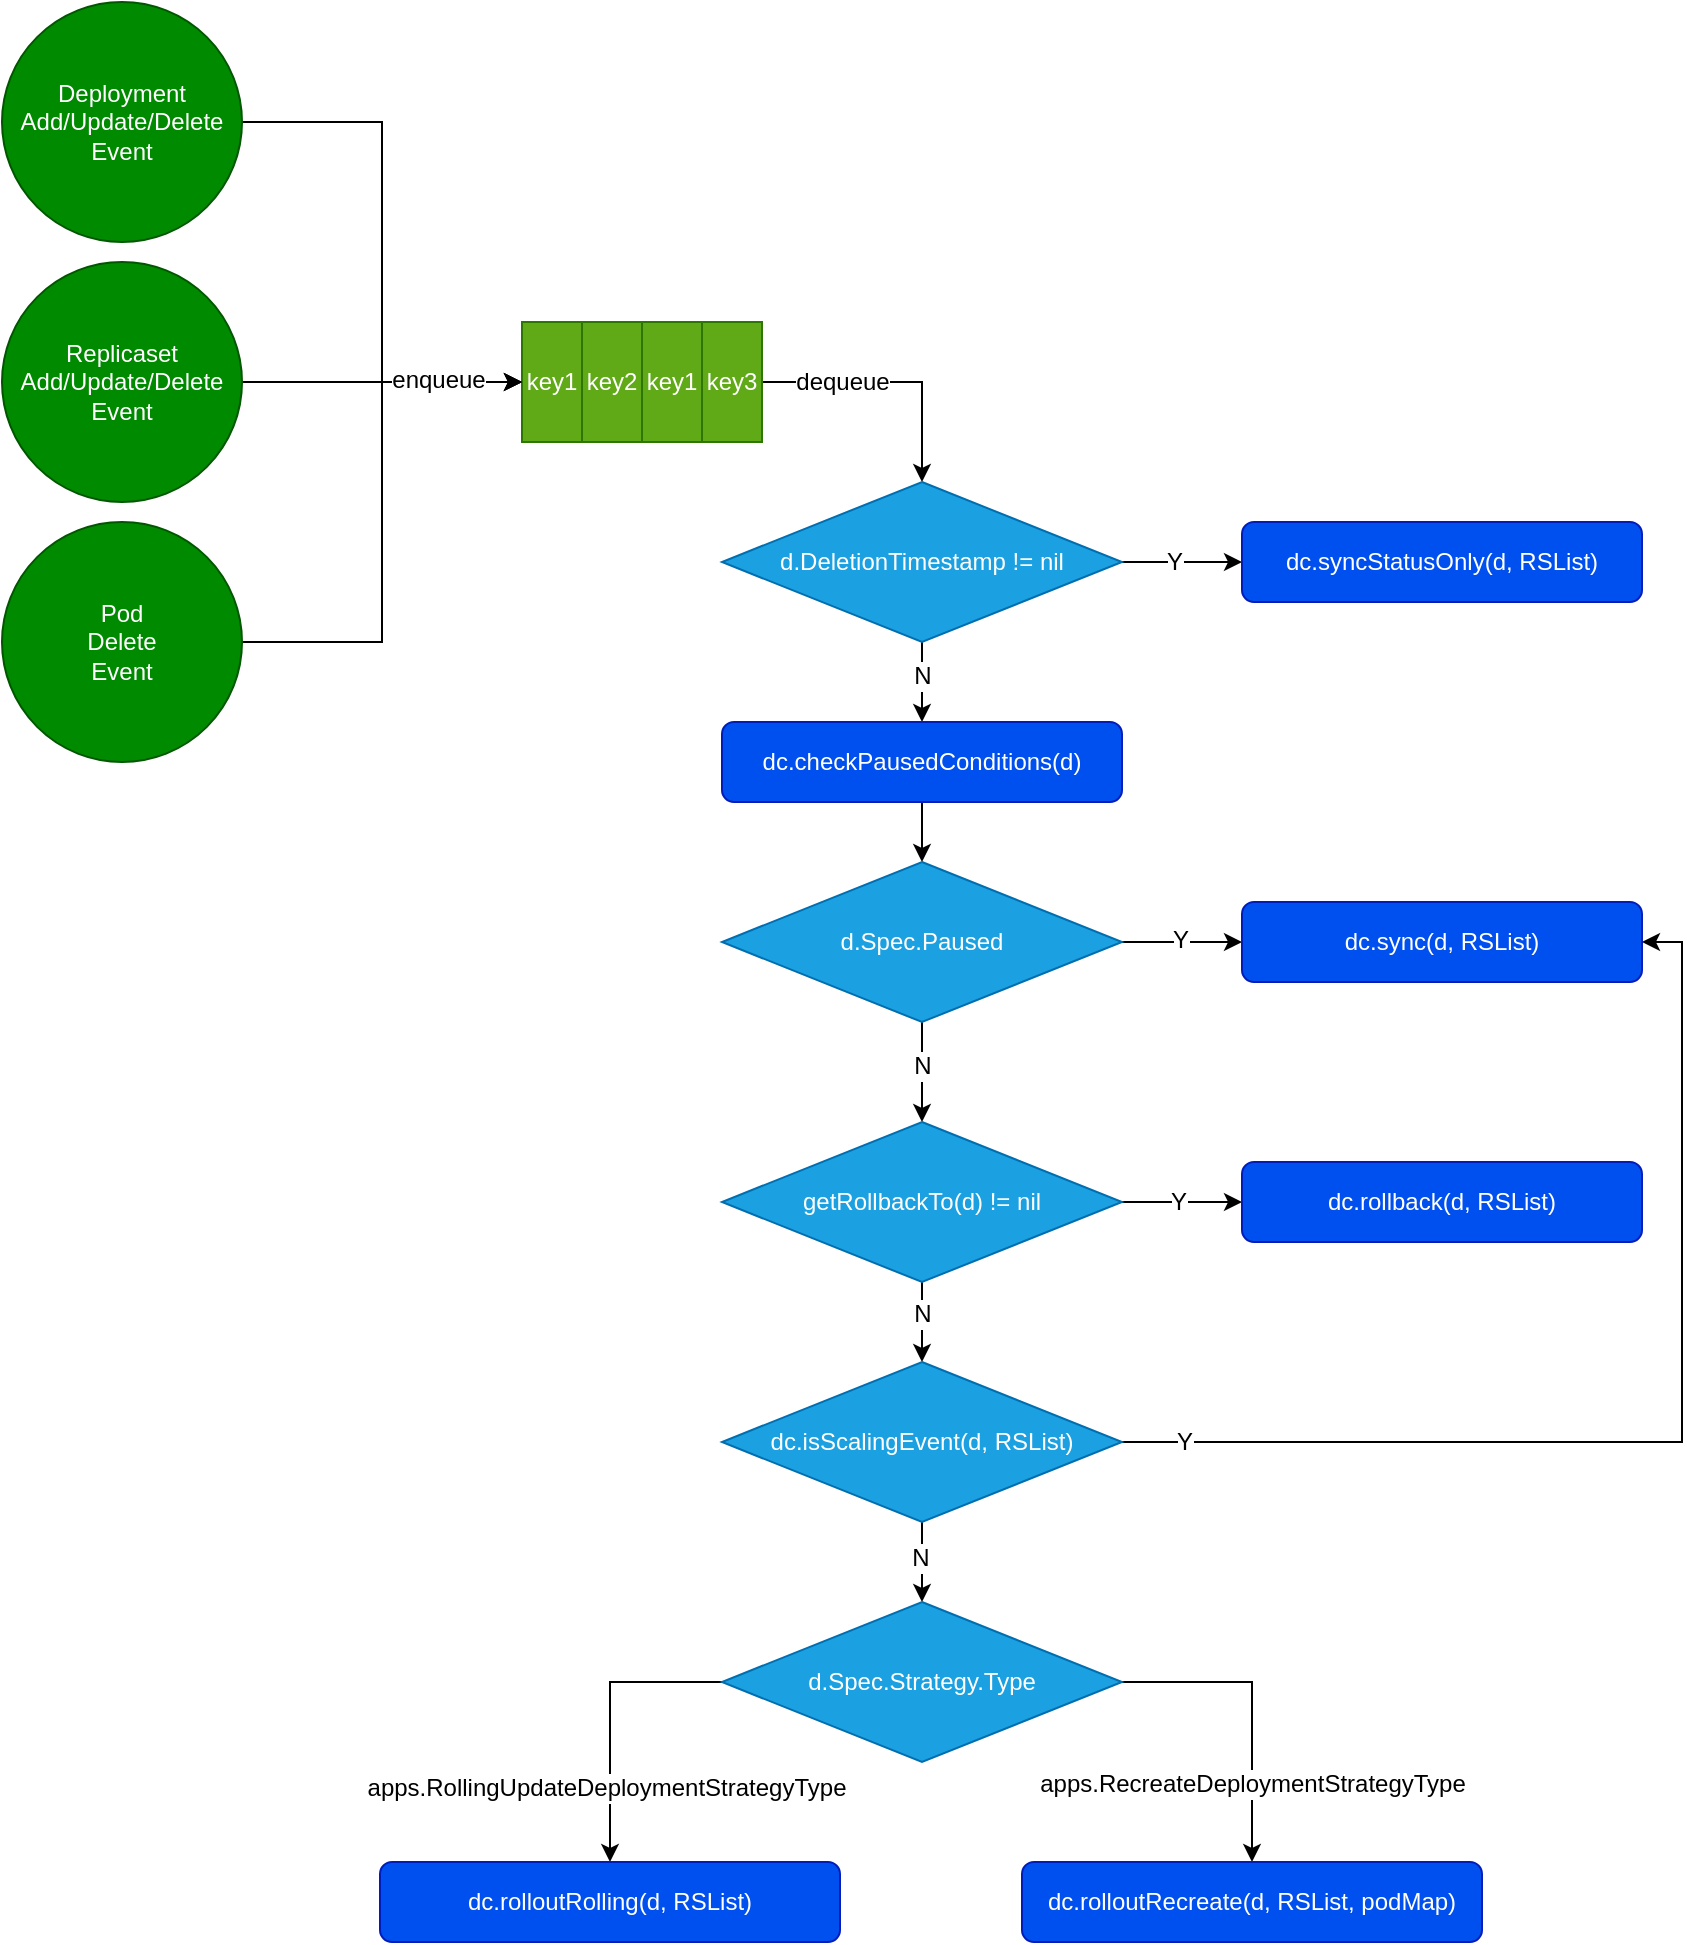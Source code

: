 <mxfile version="12.7.9" type="device"><diagram id="3hN1CpOPh-YfLcM1P8jR" name="第 1 页"><mxGraphModel dx="946" dy="725" grid="1" gridSize="10" guides="1" tooltips="1" connect="1" arrows="1" fold="1" page="1" pageScale="1" pageWidth="827" pageHeight="1169" math="0" shadow="0"><root><mxCell id="0"/><mxCell id="1" parent="0"/><mxCell id="8pwyeZG02uEaMfImnTVG-1" value="key1" style="rounded=0;whiteSpace=wrap;html=1;fillColor=#60a917;strokeColor=#2D7600;fontColor=#ffffff;" vertex="1" parent="1"><mxGeometry x="370" y="160" width="30" height="60" as="geometry"/></mxCell><mxCell id="8pwyeZG02uEaMfImnTVG-2" value="key2" style="rounded=0;whiteSpace=wrap;html=1;fillColor=#60a917;strokeColor=#2D7600;fontColor=#ffffff;" vertex="1" parent="1"><mxGeometry x="400" y="160" width="30" height="60" as="geometry"/></mxCell><mxCell id="8pwyeZG02uEaMfImnTVG-3" value="key1" style="rounded=0;whiteSpace=wrap;html=1;fillColor=#60a917;strokeColor=#2D7600;fontColor=#ffffff;" vertex="1" parent="1"><mxGeometry x="430" y="160" width="30" height="60" as="geometry"/></mxCell><mxCell id="8pwyeZG02uEaMfImnTVG-13" style="edgeStyle=orthogonalEdgeStyle;rounded=0;orthogonalLoop=1;jettySize=auto;html=1;fontSize=12;exitX=1;exitY=0.5;exitDx=0;exitDy=0;" edge="1" parent="1" source="8pwyeZG02uEaMfImnTVG-4" target="8pwyeZG02uEaMfImnTVG-12"><mxGeometry relative="1" as="geometry"/></mxCell><mxCell id="8pwyeZG02uEaMfImnTVG-14" value="dequeue" style="text;html=1;align=center;verticalAlign=middle;resizable=0;points=[];labelBackgroundColor=#ffffff;fontSize=12;" vertex="1" connectable="0" parent="8pwyeZG02uEaMfImnTVG-13"><mxGeometry x="-0.692" y="-1" relative="1" as="geometry"><mxPoint x="20" y="-1" as="offset"/></mxGeometry></mxCell><mxCell id="8pwyeZG02uEaMfImnTVG-4" value="key3" style="rounded=0;whiteSpace=wrap;html=1;fillColor=#60a917;strokeColor=#2D7600;fontColor=#ffffff;" vertex="1" parent="1"><mxGeometry x="460" y="160" width="30" height="60" as="geometry"/></mxCell><mxCell id="8pwyeZG02uEaMfImnTVG-6" style="edgeStyle=orthogonalEdgeStyle;rounded=0;orthogonalLoop=1;jettySize=auto;html=1;entryX=0;entryY=0.5;entryDx=0;entryDy=0;" edge="1" parent="1" source="8pwyeZG02uEaMfImnTVG-5" target="8pwyeZG02uEaMfImnTVG-1"><mxGeometry relative="1" as="geometry"/></mxCell><mxCell id="8pwyeZG02uEaMfImnTVG-5" value="&lt;font style=&quot;font-size: 12px&quot;&gt;Deployment&lt;br&gt;Add/Update/Delete&lt;br&gt;Event&lt;br&gt;&lt;/font&gt;" style="ellipse;whiteSpace=wrap;html=1;aspect=fixed;fontSize=12;fillColor=#008a00;strokeColor=#005700;fontColor=#ffffff;" vertex="1" parent="1"><mxGeometry x="110" width="120" height="120" as="geometry"/></mxCell><mxCell id="8pwyeZG02uEaMfImnTVG-9" style="edgeStyle=orthogonalEdgeStyle;rounded=0;orthogonalLoop=1;jettySize=auto;html=1;fontSize=12;" edge="1" parent="1" source="8pwyeZG02uEaMfImnTVG-7"><mxGeometry relative="1" as="geometry"><mxPoint x="370" y="190" as="targetPoint"/></mxGeometry></mxCell><mxCell id="8pwyeZG02uEaMfImnTVG-7" value="Replicaset&lt;br&gt;Add/Update/Delete&lt;br&gt;Event" style="ellipse;whiteSpace=wrap;html=1;aspect=fixed;fillColor=#008a00;strokeColor=#005700;fontColor=#ffffff;" vertex="1" parent="1"><mxGeometry x="110" y="130" width="120" height="120" as="geometry"/></mxCell><mxCell id="8pwyeZG02uEaMfImnTVG-10" style="edgeStyle=orthogonalEdgeStyle;rounded=0;orthogonalLoop=1;jettySize=auto;html=1;entryX=0;entryY=0.5;entryDx=0;entryDy=0;fontSize=12;" edge="1" parent="1" source="8pwyeZG02uEaMfImnTVG-8" target="8pwyeZG02uEaMfImnTVG-1"><mxGeometry relative="1" as="geometry"/></mxCell><mxCell id="8pwyeZG02uEaMfImnTVG-11" value="enqueue" style="text;html=1;align=center;verticalAlign=middle;resizable=0;points=[];labelBackgroundColor=#ffffff;fontSize=12;" vertex="1" connectable="0" parent="8pwyeZG02uEaMfImnTVG-10"><mxGeometry x="0.689" y="1" relative="1" as="geometry"><mxPoint as="offset"/></mxGeometry></mxCell><mxCell id="8pwyeZG02uEaMfImnTVG-8" value="Pod&lt;br&gt;Delete&lt;br&gt;Event" style="ellipse;whiteSpace=wrap;html=1;aspect=fixed;fillColor=#008a00;strokeColor=#005700;fontColor=#ffffff;" vertex="1" parent="1"><mxGeometry x="110" y="260" width="120" height="120" as="geometry"/></mxCell><mxCell id="8pwyeZG02uEaMfImnTVG-16" style="edgeStyle=orthogonalEdgeStyle;rounded=0;orthogonalLoop=1;jettySize=auto;html=1;entryX=0;entryY=0.5;entryDx=0;entryDy=0;fontSize=12;" edge="1" parent="1" source="8pwyeZG02uEaMfImnTVG-12" target="8pwyeZG02uEaMfImnTVG-15"><mxGeometry relative="1" as="geometry"/></mxCell><mxCell id="8pwyeZG02uEaMfImnTVG-17" value="Y" style="text;html=1;align=center;verticalAlign=middle;resizable=0;points=[];labelBackgroundColor=#ffffff;fontSize=12;" vertex="1" connectable="0" parent="8pwyeZG02uEaMfImnTVG-16"><mxGeometry x="-0.133" relative="1" as="geometry"><mxPoint as="offset"/></mxGeometry></mxCell><mxCell id="8pwyeZG02uEaMfImnTVG-19" style="edgeStyle=orthogonalEdgeStyle;rounded=0;orthogonalLoop=1;jettySize=auto;html=1;entryX=0.5;entryY=0;entryDx=0;entryDy=0;fontSize=12;" edge="1" parent="1" source="8pwyeZG02uEaMfImnTVG-12" target="8pwyeZG02uEaMfImnTVG-18"><mxGeometry relative="1" as="geometry"/></mxCell><mxCell id="8pwyeZG02uEaMfImnTVG-20" value="N" style="text;html=1;align=center;verticalAlign=middle;resizable=0;points=[];labelBackgroundColor=#ffffff;fontSize=12;" vertex="1" connectable="0" parent="8pwyeZG02uEaMfImnTVG-19"><mxGeometry x="-0.16" relative="1" as="geometry"><mxPoint as="offset"/></mxGeometry></mxCell><mxCell id="8pwyeZG02uEaMfImnTVG-12" value="d.DeletionTimestamp != nil" style="rhombus;whiteSpace=wrap;html=1;fontSize=12;fillColor=#1ba1e2;strokeColor=#006EAF;fontColor=#ffffff;" vertex="1" parent="1"><mxGeometry x="470" y="240" width="200" height="80" as="geometry"/></mxCell><mxCell id="8pwyeZG02uEaMfImnTVG-15" value="dc.syncStatusOnly(d, RSList)" style="rounded=1;whiteSpace=wrap;html=1;fontSize=12;fillColor=#0050ef;strokeColor=#001DBC;fontColor=#ffffff;" vertex="1" parent="1"><mxGeometry x="730" y="260" width="200" height="40" as="geometry"/></mxCell><mxCell id="8pwyeZG02uEaMfImnTVG-22" style="edgeStyle=orthogonalEdgeStyle;rounded=0;orthogonalLoop=1;jettySize=auto;html=1;entryX=0.5;entryY=0;entryDx=0;entryDy=0;fontSize=12;" edge="1" parent="1" source="8pwyeZG02uEaMfImnTVG-18" target="8pwyeZG02uEaMfImnTVG-21"><mxGeometry relative="1" as="geometry"/></mxCell><mxCell id="8pwyeZG02uEaMfImnTVG-18" value="dc.checkPausedConditions(d)" style="rounded=1;whiteSpace=wrap;html=1;fontSize=12;fillColor=#0050ef;strokeColor=#001DBC;fontColor=#ffffff;" vertex="1" parent="1"><mxGeometry x="470" y="360" width="200" height="40" as="geometry"/></mxCell><mxCell id="8pwyeZG02uEaMfImnTVG-24" style="edgeStyle=orthogonalEdgeStyle;rounded=0;orthogonalLoop=1;jettySize=auto;html=1;entryX=0;entryY=0.5;entryDx=0;entryDy=0;fontSize=12;" edge="1" parent="1" source="8pwyeZG02uEaMfImnTVG-21" target="8pwyeZG02uEaMfImnTVG-23"><mxGeometry relative="1" as="geometry"/></mxCell><mxCell id="8pwyeZG02uEaMfImnTVG-25" value="Y" style="text;html=1;align=center;verticalAlign=middle;resizable=0;points=[];labelBackgroundColor=#ffffff;fontSize=12;" vertex="1" connectable="0" parent="8pwyeZG02uEaMfImnTVG-24"><mxGeometry x="-0.033" y="1" relative="1" as="geometry"><mxPoint as="offset"/></mxGeometry></mxCell><mxCell id="8pwyeZG02uEaMfImnTVG-27" style="edgeStyle=orthogonalEdgeStyle;rounded=0;orthogonalLoop=1;jettySize=auto;html=1;entryX=0.5;entryY=0;entryDx=0;entryDy=0;fontSize=12;" edge="1" parent="1" source="8pwyeZG02uEaMfImnTVG-21" target="8pwyeZG02uEaMfImnTVG-26"><mxGeometry relative="1" as="geometry"/></mxCell><mxCell id="8pwyeZG02uEaMfImnTVG-28" value="N" style="text;html=1;align=center;verticalAlign=middle;resizable=0;points=[];labelBackgroundColor=#ffffff;fontSize=12;" vertex="1" connectable="0" parent="8pwyeZG02uEaMfImnTVG-27"><mxGeometry x="-0.15" relative="1" as="geometry"><mxPoint as="offset"/></mxGeometry></mxCell><mxCell id="8pwyeZG02uEaMfImnTVG-21" value="d.Spec.Paused" style="rhombus;whiteSpace=wrap;html=1;fontSize=12;fillColor=#1ba1e2;strokeColor=#006EAF;fontColor=#ffffff;" vertex="1" parent="1"><mxGeometry x="470" y="430" width="200" height="80" as="geometry"/></mxCell><mxCell id="8pwyeZG02uEaMfImnTVG-23" value="dc.sync(d, RSList)" style="rounded=1;whiteSpace=wrap;html=1;fontSize=12;fillColor=#0050ef;strokeColor=#001DBC;fontColor=#ffffff;" vertex="1" parent="1"><mxGeometry x="730" y="450" width="200" height="40" as="geometry"/></mxCell><mxCell id="8pwyeZG02uEaMfImnTVG-30" style="edgeStyle=orthogonalEdgeStyle;rounded=0;orthogonalLoop=1;jettySize=auto;html=1;entryX=0;entryY=0.5;entryDx=0;entryDy=0;fontSize=12;" edge="1" parent="1" source="8pwyeZG02uEaMfImnTVG-26" target="8pwyeZG02uEaMfImnTVG-29"><mxGeometry relative="1" as="geometry"/></mxCell><mxCell id="8pwyeZG02uEaMfImnTVG-31" value="Y" style="text;html=1;align=center;verticalAlign=middle;resizable=0;points=[];labelBackgroundColor=#ffffff;fontSize=12;" vertex="1" connectable="0" parent="8pwyeZG02uEaMfImnTVG-30"><mxGeometry x="-0.067" relative="1" as="geometry"><mxPoint as="offset"/></mxGeometry></mxCell><mxCell id="8pwyeZG02uEaMfImnTVG-33" style="edgeStyle=orthogonalEdgeStyle;rounded=0;orthogonalLoop=1;jettySize=auto;html=1;entryX=0.5;entryY=0;entryDx=0;entryDy=0;fontSize=12;" edge="1" parent="1" source="8pwyeZG02uEaMfImnTVG-26" target="8pwyeZG02uEaMfImnTVG-32"><mxGeometry relative="1" as="geometry"/></mxCell><mxCell id="8pwyeZG02uEaMfImnTVG-36" value="N" style="text;html=1;align=center;verticalAlign=middle;resizable=0;points=[];labelBackgroundColor=#ffffff;fontSize=12;" vertex="1" connectable="0" parent="8pwyeZG02uEaMfImnTVG-33"><mxGeometry x="-0.2" relative="1" as="geometry"><mxPoint as="offset"/></mxGeometry></mxCell><mxCell id="8pwyeZG02uEaMfImnTVG-26" value="getRollbackTo(d) != nil" style="rhombus;whiteSpace=wrap;html=1;fontSize=12;fillColor=#1ba1e2;strokeColor=#006EAF;fontColor=#ffffff;" vertex="1" parent="1"><mxGeometry x="470" y="560" width="200" height="80" as="geometry"/></mxCell><mxCell id="8pwyeZG02uEaMfImnTVG-29" value="dc.rollback(d, RSList)" style="rounded=1;whiteSpace=wrap;html=1;fontSize=12;fillColor=#0050ef;strokeColor=#001DBC;fontColor=#ffffff;" vertex="1" parent="1"><mxGeometry x="730" y="580" width="200" height="40" as="geometry"/></mxCell><mxCell id="8pwyeZG02uEaMfImnTVG-34" style="edgeStyle=orthogonalEdgeStyle;rounded=0;orthogonalLoop=1;jettySize=auto;html=1;entryX=1;entryY=0.5;entryDx=0;entryDy=0;fontSize=12;" edge="1" parent="1" source="8pwyeZG02uEaMfImnTVG-32" target="8pwyeZG02uEaMfImnTVG-23"><mxGeometry relative="1" as="geometry"/></mxCell><mxCell id="8pwyeZG02uEaMfImnTVG-35" value="Y" style="text;html=1;align=center;verticalAlign=middle;resizable=0;points=[];labelBackgroundColor=#ffffff;fontSize=12;" vertex="1" connectable="0" parent="8pwyeZG02uEaMfImnTVG-34"><mxGeometry x="-0.887" relative="1" as="geometry"><mxPoint as="offset"/></mxGeometry></mxCell><mxCell id="8pwyeZG02uEaMfImnTVG-38" style="edgeStyle=orthogonalEdgeStyle;rounded=0;orthogonalLoop=1;jettySize=auto;html=1;entryX=0.5;entryY=0;entryDx=0;entryDy=0;fontSize=12;" edge="1" parent="1" source="8pwyeZG02uEaMfImnTVG-32" target="8pwyeZG02uEaMfImnTVG-37"><mxGeometry relative="1" as="geometry"/></mxCell><mxCell id="8pwyeZG02uEaMfImnTVG-39" value="N" style="text;html=1;align=center;verticalAlign=middle;resizable=0;points=[];labelBackgroundColor=#ffffff;fontSize=12;" vertex="1" connectable="0" parent="8pwyeZG02uEaMfImnTVG-38"><mxGeometry x="-0.1" y="-1" relative="1" as="geometry"><mxPoint as="offset"/></mxGeometry></mxCell><mxCell id="8pwyeZG02uEaMfImnTVG-32" value="dc.isScalingEvent(d, RSList)" style="rhombus;whiteSpace=wrap;html=1;fontSize=12;fillColor=#1ba1e2;strokeColor=#006EAF;fontColor=#ffffff;" vertex="1" parent="1"><mxGeometry x="470" y="680" width="200" height="80" as="geometry"/></mxCell><mxCell id="8pwyeZG02uEaMfImnTVG-42" style="edgeStyle=orthogonalEdgeStyle;rounded=0;orthogonalLoop=1;jettySize=auto;html=1;entryX=0.5;entryY=0;entryDx=0;entryDy=0;fontSize=12;" edge="1" parent="1" source="8pwyeZG02uEaMfImnTVG-37" target="8pwyeZG02uEaMfImnTVG-40"><mxGeometry relative="1" as="geometry"><Array as="points"><mxPoint x="735" y="840"/></Array></mxGeometry></mxCell><mxCell id="8pwyeZG02uEaMfImnTVG-44" value="apps.RecreateDeploymentStrategyType" style="text;html=1;align=center;verticalAlign=middle;resizable=0;points=[];labelBackgroundColor=#ffffff;fontSize=12;" vertex="1" connectable="0" parent="8pwyeZG02uEaMfImnTVG-42"><mxGeometry x="0.497" relative="1" as="geometry"><mxPoint as="offset"/></mxGeometry></mxCell><mxCell id="8pwyeZG02uEaMfImnTVG-43" style="edgeStyle=orthogonalEdgeStyle;rounded=0;orthogonalLoop=1;jettySize=auto;html=1;fontSize=12;entryX=0.5;entryY=0;entryDx=0;entryDy=0;" edge="1" parent="1" source="8pwyeZG02uEaMfImnTVG-37" target="8pwyeZG02uEaMfImnTVG-41"><mxGeometry relative="1" as="geometry"><Array as="points"><mxPoint x="414" y="840"/></Array></mxGeometry></mxCell><mxCell id="8pwyeZG02uEaMfImnTVG-45" value="apps.RollingUpdateDeploymentStrategyType" style="text;html=1;align=center;verticalAlign=middle;resizable=0;points=[];labelBackgroundColor=#ffffff;fontSize=12;" vertex="1" connectable="0" parent="8pwyeZG02uEaMfImnTVG-43"><mxGeometry x="0.493" y="-2" relative="1" as="geometry"><mxPoint as="offset"/></mxGeometry></mxCell><mxCell id="8pwyeZG02uEaMfImnTVG-37" value="d.Spec.Strategy.Type" style="rhombus;whiteSpace=wrap;html=1;fontSize=12;fillColor=#1ba1e2;strokeColor=#006EAF;fontColor=#ffffff;" vertex="1" parent="1"><mxGeometry x="470" y="800" width="200" height="80" as="geometry"/></mxCell><mxCell id="8pwyeZG02uEaMfImnTVG-40" value="dc.rolloutRecreate(d, RSList, podMap)" style="rounded=1;whiteSpace=wrap;html=1;fontSize=12;fillColor=#0050ef;strokeColor=#001DBC;fontColor=#ffffff;" vertex="1" parent="1"><mxGeometry x="620" y="930" width="230" height="40" as="geometry"/></mxCell><mxCell id="8pwyeZG02uEaMfImnTVG-41" value="dc.rolloutRolling(d, RSList)" style="rounded=1;whiteSpace=wrap;html=1;fontSize=12;fillColor=#0050ef;strokeColor=#001DBC;fontColor=#ffffff;" vertex="1" parent="1"><mxGeometry x="299" y="930" width="230" height="40" as="geometry"/></mxCell></root></mxGraphModel></diagram></mxfile>